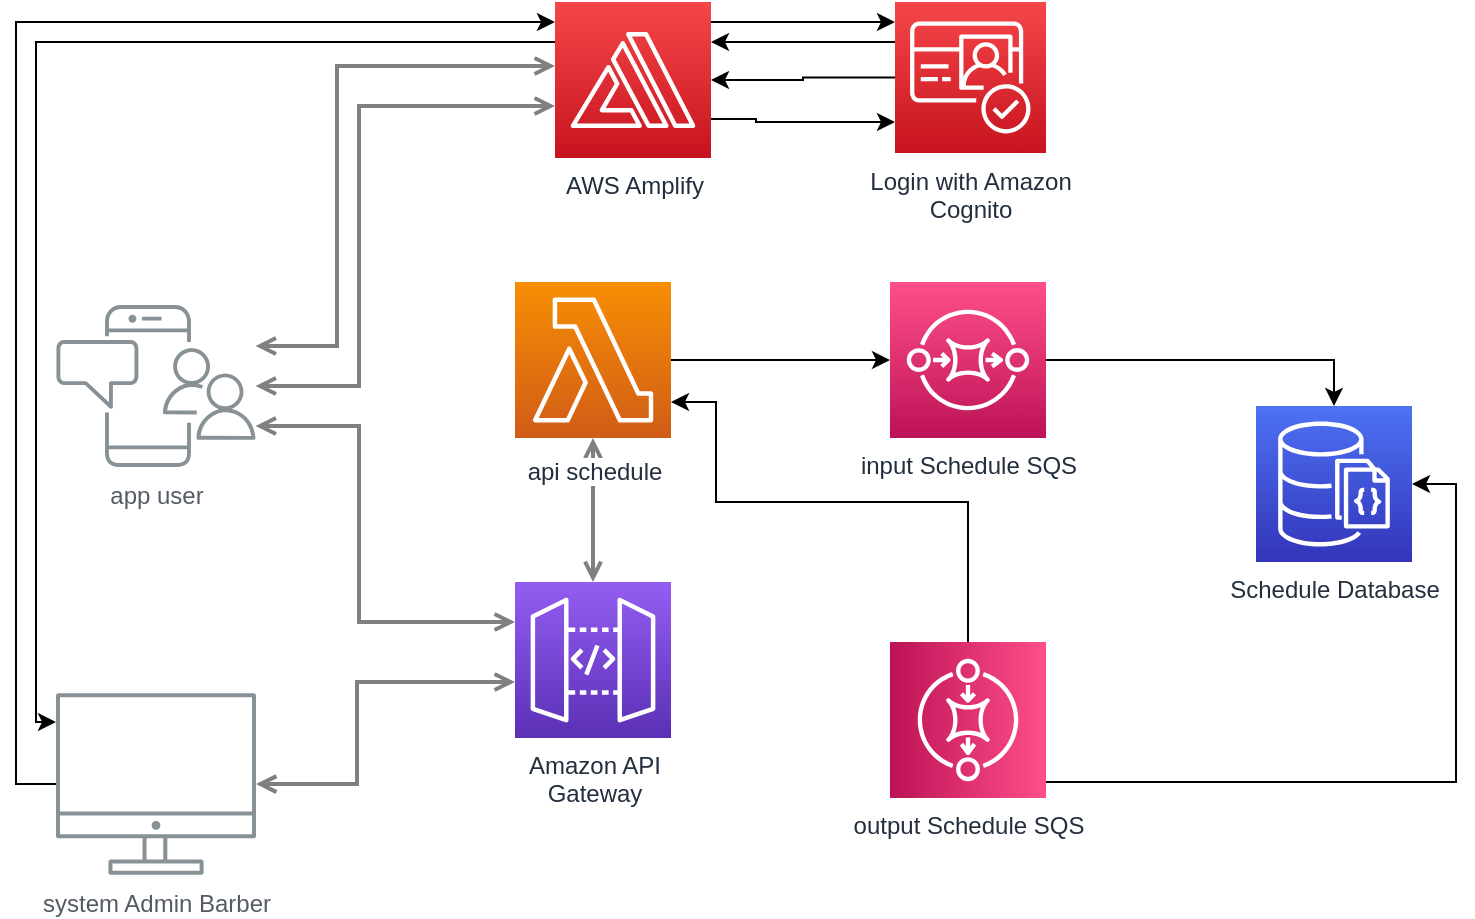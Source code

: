 <mxfile version="20.3.0" type="github">
  <diagram id="Ht1M8jgEwFfnCIfOTk4-" name="Page-1">
    <mxGraphModel dx="1422" dy="717" grid="1" gridSize="10" guides="1" tooltips="1" connect="1" arrows="1" fold="1" page="1" pageScale="1" pageWidth="1169" pageHeight="827" math="0" shadow="0">
      <root>
        <mxCell id="0" />
        <mxCell id="1" parent="0" />
        <mxCell id="UEzPUAAOIrF-is8g5C7q-128" style="edgeStyle=orthogonalEdgeStyle;rounded=0;orthogonalLoop=1;jettySize=auto;html=1;startArrow=open;startFill=0;endArrow=open;endFill=0;strokeWidth=2;strokeColor=#808080;" parent="1" source="UEzPUAAOIrF-is8g5C7q-109" target="UEzPUAAOIrF-is8g5C7q-114" edge="1">
          <mxGeometry relative="1" as="geometry">
            <Array as="points">
              <mxPoint x="380.5" y="501" />
              <mxPoint x="380.5" y="450" />
            </Array>
            <mxPoint x="449.5" y="440" as="targetPoint" />
          </mxGeometry>
        </mxCell>
        <mxCell id="UEzPUAAOIrF-is8g5C7q-124" style="edgeStyle=orthogonalEdgeStyle;rounded=0;orthogonalLoop=1;jettySize=auto;html=1;startArrow=open;startFill=0;endArrow=open;endFill=0;strokeWidth=2;strokeColor=#808080;" parent="1" source="UEzPUAAOIrF-is8g5C7q-110" target="h-4RpLt60kuUW8KPNOT1-1" edge="1">
          <mxGeometry relative="1" as="geometry">
            <Array as="points">
              <mxPoint x="370.5" y="282" />
              <mxPoint x="370.5" y="142" />
            </Array>
            <mxPoint x="439.5" y="120" as="targetPoint" />
          </mxGeometry>
        </mxCell>
        <mxCell id="UEzPUAAOIrF-is8g5C7q-127" style="edgeStyle=orthogonalEdgeStyle;rounded=0;orthogonalLoop=1;jettySize=auto;html=1;startArrow=open;startFill=0;endArrow=open;endFill=0;strokeWidth=2;strokeColor=#808080;" parent="1" source="UEzPUAAOIrF-is8g5C7q-110" target="UEzPUAAOIrF-is8g5C7q-114" edge="1">
          <mxGeometry relative="1" as="geometry">
            <Array as="points">
              <mxPoint x="381.5" y="322" />
              <mxPoint x="381.5" y="420" />
            </Array>
          </mxGeometry>
        </mxCell>
        <mxCell id="UEzPUAAOIrF-is8g5C7q-126" style="edgeStyle=orthogonalEdgeStyle;rounded=0;orthogonalLoop=1;jettySize=auto;html=1;startArrow=open;startFill=0;endArrow=open;endFill=0;strokeWidth=2;strokeColor=#808080;" parent="1" source="UEzPUAAOIrF-is8g5C7q-113" target="UEzPUAAOIrF-is8g5C7q-114" edge="1">
          <mxGeometry relative="1" as="geometry" />
        </mxCell>
        <mxCell id="UEzPUAAOIrF-is8g5C7q-139" style="edgeStyle=orthogonalEdgeStyle;rounded=0;orthogonalLoop=1;jettySize=auto;html=1;startArrow=open;startFill=0;endArrow=open;endFill=0;strokeWidth=2;strokeColor=#808080;" parent="1" source="UEzPUAAOIrF-is8g5C7q-110" target="h-4RpLt60kuUW8KPNOT1-1" edge="1">
          <mxGeometry relative="1" as="geometry">
            <mxPoint x="339.785" y="301.676" as="sourcePoint" />
            <mxPoint x="439.5" y="162" as="targetPoint" />
            <Array as="points">
              <mxPoint x="381.5" y="302" />
              <mxPoint x="381.5" y="162" />
            </Array>
          </mxGeometry>
        </mxCell>
        <mxCell id="QaikNle1lKuNRG6ELooJ-1" style="edgeStyle=orthogonalEdgeStyle;rounded=0;orthogonalLoop=1;jettySize=auto;html=1;" edge="1" parent="1" source="UEzPUAAOIrF-is8g5C7q-109" target="h-4RpLt60kuUW8KPNOT1-1">
          <mxGeometry relative="1" as="geometry">
            <Array as="points">
              <mxPoint x="210" y="501" />
              <mxPoint x="210" y="120" />
            </Array>
          </mxGeometry>
        </mxCell>
        <mxCell id="UEzPUAAOIrF-is8g5C7q-109" value="system Admin Barber" style="outlineConnect=0;gradientColor=none;fontColor=#545B64;strokeColor=none;fillColor=#879196;dashed=0;verticalLabelPosition=bottom;verticalAlign=top;align=center;html=1;fontSize=12;fontStyle=0;aspect=fixed;shape=mxgraph.aws4.illustration_desktop;pointerEvents=1;labelBackgroundColor=#ffffff;" parent="1" vertex="1">
          <mxGeometry x="230" y="455.5" width="100" height="91" as="geometry" />
        </mxCell>
        <mxCell id="UEzPUAAOIrF-is8g5C7q-110" value="&lt;div&gt;app user&lt;/div&gt;" style="outlineConnect=0;gradientColor=none;fontColor=#545B64;strokeColor=none;fillColor=#879196;dashed=0;verticalLabelPosition=bottom;verticalAlign=top;align=center;html=1;fontSize=12;fontStyle=0;aspect=fixed;shape=mxgraph.aws4.illustration_notification;pointerEvents=1;labelBackgroundColor=#ffffff;" parent="1" vertex="1">
          <mxGeometry x="230" y="261.5" width="100" height="81" as="geometry" />
        </mxCell>
        <mxCell id="fW1ZvvpkaL1v6LTK46pf-2" value="" style="edgeStyle=orthogonalEdgeStyle;rounded=0;orthogonalLoop=1;jettySize=auto;html=1;" parent="1" source="UEzPUAAOIrF-is8g5C7q-111" target="h-4RpLt60kuUW8KPNOT1-1" edge="1">
          <mxGeometry relative="1" as="geometry" />
        </mxCell>
        <mxCell id="QaikNle1lKuNRG6ELooJ-3" style="edgeStyle=orthogonalEdgeStyle;rounded=0;orthogonalLoop=1;jettySize=auto;html=1;" edge="1" parent="1" source="UEzPUAAOIrF-is8g5C7q-111" target="h-4RpLt60kuUW8KPNOT1-1">
          <mxGeometry relative="1" as="geometry">
            <Array as="points">
              <mxPoint x="630" y="130" />
              <mxPoint x="630" y="130" />
            </Array>
          </mxGeometry>
        </mxCell>
        <mxCell id="UEzPUAAOIrF-is8g5C7q-111" value="Login with Amazon &lt;br&gt;Cognito" style="outlineConnect=0;fontColor=#232F3E;gradientColor=#F54749;gradientDirection=north;fillColor=#C7131F;strokeColor=#ffffff;dashed=0;verticalLabelPosition=bottom;verticalAlign=top;align=center;html=1;fontSize=12;fontStyle=0;aspect=fixed;shape=mxgraph.aws4.resourceIcon;resIcon=mxgraph.aws4.cognito;labelBackgroundColor=#ffffff;" parent="1" vertex="1">
          <mxGeometry x="649.5" y="110" width="75.5" height="75.5" as="geometry" />
        </mxCell>
        <mxCell id="fW1ZvvpkaL1v6LTK46pf-4" style="edgeStyle=orthogonalEdgeStyle;rounded=0;orthogonalLoop=1;jettySize=auto;html=1;" parent="1" source="UEzPUAAOIrF-is8g5C7q-113" target="fW1ZvvpkaL1v6LTK46pf-3" edge="1">
          <mxGeometry relative="1" as="geometry" />
        </mxCell>
        <mxCell id="UEzPUAAOIrF-is8g5C7q-113" value="&lt;div&gt;api schedule&lt;/div&gt;" style="outlineConnect=0;fontColor=#232F3E;gradientColor=#F78E04;gradientDirection=north;fillColor=#D05C17;strokeColor=#ffffff;dashed=0;verticalLabelPosition=bottom;verticalAlign=top;align=center;html=1;fontSize=12;fontStyle=0;aspect=fixed;shape=mxgraph.aws4.resourceIcon;resIcon=mxgraph.aws4.lambda;labelBackgroundColor=#ffffff;spacingTop=3;" parent="1" vertex="1">
          <mxGeometry x="459.5" y="250" width="78" height="78" as="geometry" />
        </mxCell>
        <mxCell id="UEzPUAAOIrF-is8g5C7q-114" value="Amazon API&lt;br&gt;Gateway&lt;br&gt;" style="outlineConnect=0;fontColor=#232F3E;gradientColor=#945DF2;gradientDirection=north;fillColor=#5A30B5;strokeColor=#ffffff;dashed=0;verticalLabelPosition=bottom;verticalAlign=top;align=center;html=1;fontSize=12;fontStyle=0;aspect=fixed;shape=mxgraph.aws4.resourceIcon;resIcon=mxgraph.aws4.api_gateway;labelBackgroundColor=#ffffff;" parent="1" vertex="1">
          <mxGeometry x="459.5" y="400" width="78" height="78" as="geometry" />
        </mxCell>
        <mxCell id="fW1ZvvpkaL1v6LTK46pf-1" value="" style="edgeStyle=orthogonalEdgeStyle;rounded=0;orthogonalLoop=1;jettySize=auto;html=1;exitX=1;exitY=0.75;exitDx=0;exitDy=0;exitPerimeter=0;" parent="1" source="h-4RpLt60kuUW8KPNOT1-1" target="UEzPUAAOIrF-is8g5C7q-111" edge="1">
          <mxGeometry relative="1" as="geometry">
            <mxPoint x="599.5" y="170" as="targetPoint" />
            <Array as="points">
              <mxPoint x="580" y="169" />
              <mxPoint x="580" y="170" />
            </Array>
          </mxGeometry>
        </mxCell>
        <mxCell id="QaikNle1lKuNRG6ELooJ-2" style="edgeStyle=orthogonalEdgeStyle;rounded=0;orthogonalLoop=1;jettySize=auto;html=1;" edge="1" parent="1" source="h-4RpLt60kuUW8KPNOT1-1" target="UEzPUAAOIrF-is8g5C7q-111">
          <mxGeometry relative="1" as="geometry">
            <Array as="points">
              <mxPoint x="630" y="120" />
              <mxPoint x="630" y="120" />
            </Array>
          </mxGeometry>
        </mxCell>
        <mxCell id="QaikNle1lKuNRG6ELooJ-4" style="edgeStyle=orthogonalEdgeStyle;rounded=0;orthogonalLoop=1;jettySize=auto;html=1;" edge="1" parent="1" source="h-4RpLt60kuUW8KPNOT1-1" target="UEzPUAAOIrF-is8g5C7q-109">
          <mxGeometry relative="1" as="geometry">
            <Array as="points">
              <mxPoint x="220" y="130" />
              <mxPoint x="220" y="470" />
            </Array>
          </mxGeometry>
        </mxCell>
        <mxCell id="h-4RpLt60kuUW8KPNOT1-1" value="&lt;div&gt;AWS Amplify&lt;/div&gt;" style="sketch=0;points=[[0,0,0],[0.25,0,0],[0.5,0,0],[0.75,0,0],[1,0,0],[0,1,0],[0.25,1,0],[0.5,1,0],[0.75,1,0],[1,1,0],[0,0.25,0],[0,0.5,0],[0,0.75,0],[1,0.25,0],[1,0.5,0],[1,0.75,0]];outlineConnect=0;fontColor=#232F3E;gradientColor=#F54749;gradientDirection=north;fillColor=#C7131F;strokeColor=#ffffff;dashed=0;verticalLabelPosition=bottom;verticalAlign=top;align=center;html=1;fontSize=12;fontStyle=0;aspect=fixed;shape=mxgraph.aws4.resourceIcon;resIcon=mxgraph.aws4.amplify;" parent="1" vertex="1">
          <mxGeometry x="479.5" y="110" width="78" height="78" as="geometry" />
        </mxCell>
        <mxCell id="fW1ZvvpkaL1v6LTK46pf-6" style="edgeStyle=orthogonalEdgeStyle;rounded=0;orthogonalLoop=1;jettySize=auto;html=1;" parent="1" source="fW1ZvvpkaL1v6LTK46pf-3" target="fW1ZvvpkaL1v6LTK46pf-5" edge="1">
          <mxGeometry relative="1" as="geometry">
            <Array as="points">
              <mxPoint x="869" y="289" />
            </Array>
          </mxGeometry>
        </mxCell>
        <mxCell id="fW1ZvvpkaL1v6LTK46pf-3" value="input Schedule SQS" style="sketch=0;points=[[0,0,0],[0.25,0,0],[0.5,0,0],[0.75,0,0],[1,0,0],[0,1,0],[0.25,1,0],[0.5,1,0],[0.75,1,0],[1,1,0],[0,0.25,0],[0,0.5,0],[0,0.75,0],[1,0.25,0],[1,0.5,0],[1,0.75,0]];outlineConnect=0;fontColor=#232F3E;gradientColor=#FF4F8B;gradientDirection=north;fillColor=#BC1356;strokeColor=#ffffff;dashed=0;verticalLabelPosition=bottom;verticalAlign=top;align=center;html=1;fontSize=12;fontStyle=0;aspect=fixed;shape=mxgraph.aws4.resourceIcon;resIcon=mxgraph.aws4.sqs;" parent="1" vertex="1">
          <mxGeometry x="647" y="250" width="78" height="78" as="geometry" />
        </mxCell>
        <mxCell id="fW1ZvvpkaL1v6LTK46pf-5" value="Schedule Database" style="sketch=0;points=[[0,0,0],[0.25,0,0],[0.5,0,0],[0.75,0,0],[1,0,0],[0,1,0],[0.25,1,0],[0.5,1,0],[0.75,1,0],[1,1,0],[0,0.25,0],[0,0.5,0],[0,0.75,0],[1,0.25,0],[1,0.5,0],[1,0.75,0]];outlineConnect=0;fontColor=#232F3E;gradientColor=#4D72F3;gradientDirection=north;fillColor=#3334B9;strokeColor=#ffffff;dashed=0;verticalLabelPosition=bottom;verticalAlign=top;align=center;html=1;fontSize=12;fontStyle=0;aspect=fixed;shape=mxgraph.aws4.resourceIcon;resIcon=mxgraph.aws4.documentdb_with_mongodb_compatibility;" parent="1" vertex="1">
          <mxGeometry x="830" y="312" width="78" height="78" as="geometry" />
        </mxCell>
        <mxCell id="fW1ZvvpkaL1v6LTK46pf-9" style="edgeStyle=orthogonalEdgeStyle;rounded=0;orthogonalLoop=1;jettySize=auto;html=1;entryX=1;entryY=0.5;entryDx=0;entryDy=0;entryPerimeter=0;" parent="1" source="fW1ZvvpkaL1v6LTK46pf-8" target="fW1ZvvpkaL1v6LTK46pf-5" edge="1">
          <mxGeometry relative="1" as="geometry">
            <Array as="points">
              <mxPoint x="930" y="500" />
              <mxPoint x="930" y="351" />
            </Array>
          </mxGeometry>
        </mxCell>
        <mxCell id="QaikNle1lKuNRG6ELooJ-6" style="edgeStyle=orthogonalEdgeStyle;rounded=0;orthogonalLoop=1;jettySize=auto;html=1;" edge="1" parent="1" source="fW1ZvvpkaL1v6LTK46pf-8" target="UEzPUAAOIrF-is8g5C7q-113">
          <mxGeometry relative="1" as="geometry">
            <Array as="points">
              <mxPoint x="686" y="360" />
              <mxPoint x="560" y="360" />
              <mxPoint x="560" y="310" />
            </Array>
          </mxGeometry>
        </mxCell>
        <mxCell id="fW1ZvvpkaL1v6LTK46pf-8" value="output Schedule SQS" style="sketch=0;points=[[0,0,0],[0.25,0,0],[0.5,0,0],[0.75,0,0],[1,0,0],[0,1,0],[0.25,1,0],[0.5,1,0],[0.75,1,0],[1,1,0],[0,0.25,0],[0,0.5,0],[0,0.75,0],[1,0.25,0],[1,0.5,0],[1,0.75,0]];outlineConnect=0;fontColor=#232F3E;gradientColor=#FF4F8B;gradientDirection=north;fillColor=#BC1356;strokeColor=#ffffff;dashed=0;verticalLabelPosition=bottom;verticalAlign=top;align=center;html=1;fontSize=12;fontStyle=0;aspect=fixed;shape=mxgraph.aws4.resourceIcon;resIcon=mxgraph.aws4.sqs;direction=south;" parent="1" vertex="1">
          <mxGeometry x="647" y="430" width="78" height="78" as="geometry" />
        </mxCell>
      </root>
    </mxGraphModel>
  </diagram>
</mxfile>
